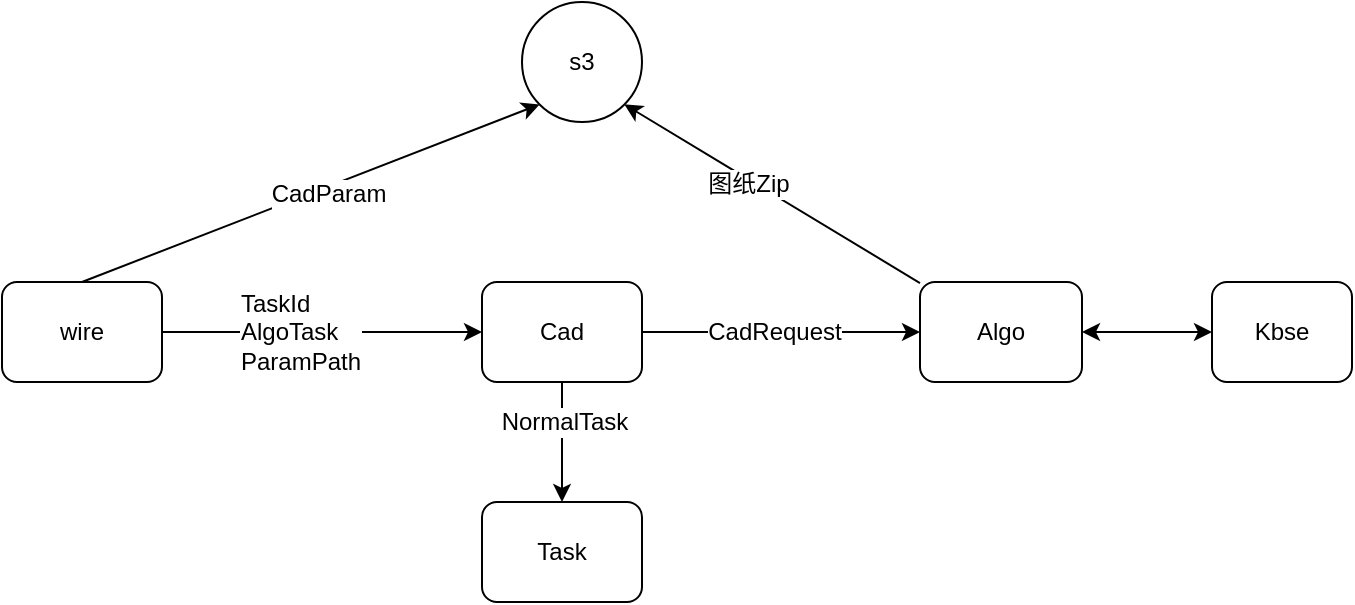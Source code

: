 <mxfile version="10.6.5" type="github"><diagram id="ypz6Xuimb1jiScspZ5qe" name="Page-1"><mxGraphModel dx="842" dy="459" grid="1" gridSize="10" guides="1" tooltips="1" connect="1" arrows="1" fold="1" page="1" pageScale="1" pageWidth="827" pageHeight="1169" math="0" shadow="0"><root><mxCell id="0"/><mxCell id="1" parent="0"/><mxCell id="9JtC0aN5NskKyF0652P6-9" value="" style="rounded=0;orthogonalLoop=1;jettySize=auto;html=1;entryX=0;entryY=0.5;entryDx=0;entryDy=0;" edge="1" parent="1" source="9JtC0aN5NskKyF0652P6-1" target="9JtC0aN5NskKyF0652P6-5"><mxGeometry relative="1" as="geometry"><mxPoint x="250" y="150" as="targetPoint"/></mxGeometry></mxCell><mxCell id="9JtC0aN5NskKyF0652P6-24" value="&lt;div style=&quot;text-align: left&quot;&gt;TaskId&lt;/div&gt;&lt;div style=&quot;text-align: left&quot;&gt;AlgoTask&lt;/div&gt;&lt;div style=&quot;text-align: left&quot;&gt;ParamPath&lt;/div&gt;" style="text;html=1;resizable=0;points=[];align=center;verticalAlign=middle;labelBackgroundColor=#ffffff;" vertex="1" connectable="0" parent="9JtC0aN5NskKyF0652P6-9"><mxGeometry x="-0.343" y="2" relative="1" as="geometry"><mxPoint x="16" y="2" as="offset"/></mxGeometry></mxCell><mxCell id="9JtC0aN5NskKyF0652P6-22" style="rounded=0;orthogonalLoop=1;jettySize=auto;html=1;exitX=0.5;exitY=0;exitDx=0;exitDy=0;entryX=0;entryY=1;entryDx=0;entryDy=0;" edge="1" parent="1" source="9JtC0aN5NskKyF0652P6-1" target="9JtC0aN5NskKyF0652P6-21"><mxGeometry relative="1" as="geometry"/></mxCell><mxCell id="9JtC0aN5NskKyF0652P6-23" value="CadParam" style="text;html=1;resizable=0;points=[];align=center;verticalAlign=middle;labelBackgroundColor=#ffffff;" vertex="1" connectable="0" parent="9JtC0aN5NskKyF0652P6-22"><mxGeometry x="0.061" y="-3" relative="1" as="geometry"><mxPoint as="offset"/></mxGeometry></mxCell><mxCell id="9JtC0aN5NskKyF0652P6-1" value="wire" style="rounded=1;whiteSpace=wrap;html=1;" vertex="1" parent="1"><mxGeometry x="10" y="260" width="80" height="50" as="geometry"/></mxCell><mxCell id="9JtC0aN5NskKyF0652P6-16" value="" style="edgeStyle=none;rounded=0;orthogonalLoop=1;jettySize=auto;html=1;" edge="1" parent="1" source="9JtC0aN5NskKyF0652P6-5" target="9JtC0aN5NskKyF0652P6-15"><mxGeometry relative="1" as="geometry"/></mxCell><mxCell id="9JtC0aN5NskKyF0652P6-20" value="&lt;div style=&quot;text-align: left&quot;&gt;CadRequest&lt;/div&gt;" style="text;html=1;resizable=0;points=[];align=center;verticalAlign=middle;labelBackgroundColor=#ffffff;" vertex="1" connectable="0" parent="9JtC0aN5NskKyF0652P6-16"><mxGeometry x="0.335" y="2" relative="1" as="geometry"><mxPoint x="-27" y="2" as="offset"/></mxGeometry></mxCell><mxCell id="9JtC0aN5NskKyF0652P6-38" value="" style="edgeStyle=none;rounded=0;orthogonalLoop=1;jettySize=auto;html=1;startArrow=none;startFill=0;" edge="1" parent="1" source="9JtC0aN5NskKyF0652P6-5" target="9JtC0aN5NskKyF0652P6-37"><mxGeometry relative="1" as="geometry"/></mxCell><mxCell id="9JtC0aN5NskKyF0652P6-39" value="NormalTask" style="text;html=1;resizable=0;points=[];align=center;verticalAlign=middle;labelBackgroundColor=#ffffff;" vertex="1" connectable="0" parent="9JtC0aN5NskKyF0652P6-38"><mxGeometry x="-0.344" y="1" relative="1" as="geometry"><mxPoint as="offset"/></mxGeometry></mxCell><mxCell id="9JtC0aN5NskKyF0652P6-5" value="Cad" style="rounded=1;whiteSpace=wrap;html=1;" vertex="1" parent="1"><mxGeometry x="250" y="260" width="80" height="50" as="geometry"/></mxCell><mxCell id="9JtC0aN5NskKyF0652P6-18" value="" style="edgeStyle=none;rounded=0;orthogonalLoop=1;jettySize=auto;html=1;startArrow=classic;startFill=1;" edge="1" parent="1" source="9JtC0aN5NskKyF0652P6-15" target="9JtC0aN5NskKyF0652P6-17"><mxGeometry relative="1" as="geometry"/></mxCell><mxCell id="9JtC0aN5NskKyF0652P6-35" value="" style="edgeStyle=none;rounded=0;orthogonalLoop=1;jettySize=auto;html=1;entryX=1;entryY=1;entryDx=0;entryDy=0;" edge="1" parent="1" source="9JtC0aN5NskKyF0652P6-15" target="9JtC0aN5NskKyF0652P6-21"><mxGeometry relative="1" as="geometry"><mxPoint x="509.5" y="180" as="targetPoint"/></mxGeometry></mxCell><mxCell id="9JtC0aN5NskKyF0652P6-36" value="图纸Zip&lt;br&gt;" style="text;html=1;resizable=0;points=[];align=center;verticalAlign=middle;labelBackgroundColor=#ffffff;" vertex="1" connectable="0" parent="9JtC0aN5NskKyF0652P6-35"><mxGeometry x="0.149" y="2" relative="1" as="geometry"><mxPoint as="offset"/></mxGeometry></mxCell><mxCell id="9JtC0aN5NskKyF0652P6-15" value="Algo" style="rounded=1;whiteSpace=wrap;html=1;" vertex="1" parent="1"><mxGeometry x="469" y="260" width="81" height="50" as="geometry"/></mxCell><mxCell id="9JtC0aN5NskKyF0652P6-17" value="Kbse" style="rounded=1;whiteSpace=wrap;html=1;" vertex="1" parent="1"><mxGeometry x="615" y="260" width="70" height="50" as="geometry"/></mxCell><mxCell id="9JtC0aN5NskKyF0652P6-21" value="s3" style="ellipse;whiteSpace=wrap;html=1;aspect=fixed;" vertex="1" parent="1"><mxGeometry x="270" y="120" width="60" height="60" as="geometry"/></mxCell><mxCell id="9JtC0aN5NskKyF0652P6-25" value="&lt;div style=&quot;text-align: left&quot;&gt;&lt;br&gt;&lt;/div&gt;" style="text;html=1;resizable=0;points=[];align=center;verticalAlign=middle;labelBackgroundColor=#ffffff;" vertex="1" connectable="0" parent="1"><mxGeometry x="140" y="320" as="geometry"><mxPoint x="16" y="2" as="offset"/></mxGeometry></mxCell><mxCell id="9JtC0aN5NskKyF0652P6-37" value="Task" style="rounded=1;whiteSpace=wrap;html=1;" vertex="1" parent="1"><mxGeometry x="250" y="370" width="80" height="50" as="geometry"/></mxCell></root></mxGraphModel></diagram></mxfile>